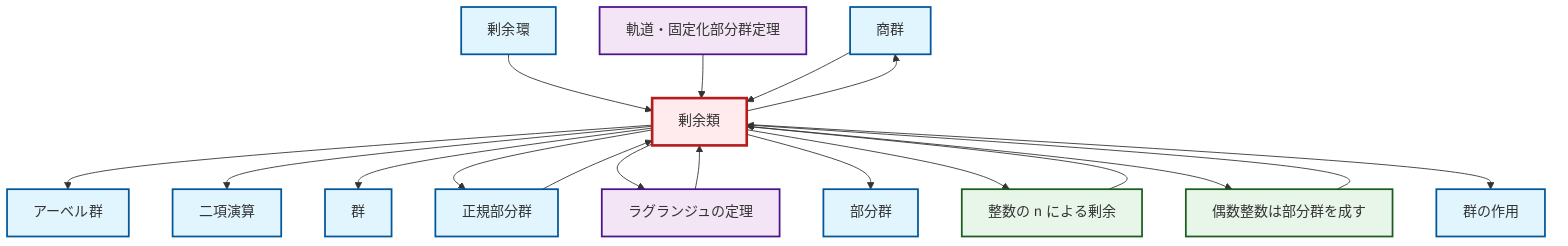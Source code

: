 graph TD
    classDef definition fill:#e1f5fe,stroke:#01579b,stroke-width:2px
    classDef theorem fill:#f3e5f5,stroke:#4a148c,stroke-width:2px
    classDef axiom fill:#fff3e0,stroke:#e65100,stroke-width:2px
    classDef example fill:#e8f5e9,stroke:#1b5e20,stroke-width:2px
    classDef current fill:#ffebee,stroke:#b71c1c,stroke-width:3px
    def-quotient-group["商群"]:::definition
    def-quotient-ring["剰余環"]:::definition
    def-normal-subgroup["正規部分群"]:::definition
    def-group-action["群の作用"]:::definition
    def-coset["剰余類"]:::definition
    ex-quotient-integers-mod-n["整数の n による剰余"]:::example
    def-abelian-group["アーベル群"]:::definition
    ex-even-integers-subgroup["偶数整数は部分群を成す"]:::example
    thm-orbit-stabilizer["軌道・固定化部分群定理"]:::theorem
    def-group["群"]:::definition
    def-subgroup["部分群"]:::definition
    thm-lagrange["ラグランジュの定理"]:::theorem
    def-binary-operation["二項演算"]:::definition
    def-coset --> def-abelian-group
    def-quotient-ring --> def-coset
    def-coset --> def-binary-operation
    def-coset --> def-group
    def-normal-subgroup --> def-coset
    def-coset --> def-normal-subgroup
    def-coset --> thm-lagrange
    def-coset --> def-quotient-group
    def-coset --> def-subgroup
    thm-orbit-stabilizer --> def-coset
    ex-quotient-integers-mod-n --> def-coset
    def-coset --> ex-quotient-integers-mod-n
    ex-even-integers-subgroup --> def-coset
    def-coset --> ex-even-integers-subgroup
    thm-lagrange --> def-coset
    def-quotient-group --> def-coset
    def-coset --> def-group-action
    class def-coset current
